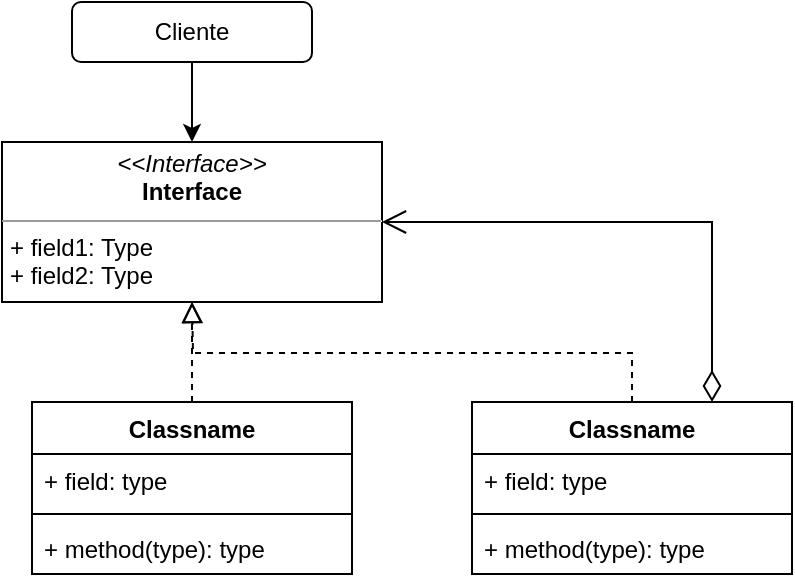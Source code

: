 <mxfile version="22.0.4" type="github">
  <diagram name="Página-1" id="NlpiCG9klhSIJNlOkJPN">
    <mxGraphModel dx="840" dy="427" grid="1" gridSize="10" guides="1" tooltips="1" connect="1" arrows="1" fold="1" page="1" pageScale="1" pageWidth="827" pageHeight="1169" math="0" shadow="0">
      <root>
        <mxCell id="0" />
        <mxCell id="1" parent="0" />
        <mxCell id="Nb7Q-IX65P9Gd8IJMnGJ-17" style="edgeStyle=orthogonalEdgeStyle;rounded=0;orthogonalLoop=1;jettySize=auto;html=1;entryX=0.5;entryY=0;entryDx=0;entryDy=0;" edge="1" parent="1" source="Nb7Q-IX65P9Gd8IJMnGJ-1" target="Nb7Q-IX65P9Gd8IJMnGJ-16">
          <mxGeometry relative="1" as="geometry" />
        </mxCell>
        <mxCell id="Nb7Q-IX65P9Gd8IJMnGJ-1" value="Cliente" style="rounded=1;whiteSpace=wrap;html=1;" vertex="1" parent="1">
          <mxGeometry x="130" y="100" width="120" height="30" as="geometry" />
        </mxCell>
        <mxCell id="Nb7Q-IX65P9Gd8IJMnGJ-19" style="edgeStyle=orthogonalEdgeStyle;rounded=0;orthogonalLoop=1;jettySize=auto;html=1;exitX=0.5;exitY=0;exitDx=0;exitDy=0;dashed=1;endArrow=block;endFill=0;endSize=8;" edge="1" parent="1" source="Nb7Q-IX65P9Gd8IJMnGJ-4">
          <mxGeometry relative="1" as="geometry">
            <mxPoint x="190" y="250" as="targetPoint" />
          </mxGeometry>
        </mxCell>
        <mxCell id="Nb7Q-IX65P9Gd8IJMnGJ-20" style="edgeStyle=orthogonalEdgeStyle;rounded=0;orthogonalLoop=1;jettySize=auto;html=1;entryX=1;entryY=0.5;entryDx=0;entryDy=0;exitX=0.75;exitY=0;exitDx=0;exitDy=0;endArrow=open;endFill=0;startArrow=diamondThin;startFill=0;targetPerimeterSpacing=3;endSize=10;startSize=13;" edge="1" parent="1" source="Nb7Q-IX65P9Gd8IJMnGJ-4" target="Nb7Q-IX65P9Gd8IJMnGJ-16">
          <mxGeometry relative="1" as="geometry" />
        </mxCell>
        <mxCell id="Nb7Q-IX65P9Gd8IJMnGJ-4" value="Classname" style="swimlane;fontStyle=1;align=center;verticalAlign=top;childLayout=stackLayout;horizontal=1;startSize=26;horizontalStack=0;resizeParent=1;resizeParentMax=0;resizeLast=0;collapsible=1;marginBottom=0;whiteSpace=wrap;html=1;" vertex="1" parent="1">
          <mxGeometry x="330" y="300" width="160" height="86" as="geometry" />
        </mxCell>
        <mxCell id="Nb7Q-IX65P9Gd8IJMnGJ-5" value="+ field: type" style="text;strokeColor=none;fillColor=none;align=left;verticalAlign=top;spacingLeft=4;spacingRight=4;overflow=hidden;rotatable=0;points=[[0,0.5],[1,0.5]];portConstraint=eastwest;whiteSpace=wrap;html=1;" vertex="1" parent="Nb7Q-IX65P9Gd8IJMnGJ-4">
          <mxGeometry y="26" width="160" height="26" as="geometry" />
        </mxCell>
        <mxCell id="Nb7Q-IX65P9Gd8IJMnGJ-6" value="" style="line;strokeWidth=1;fillColor=none;align=left;verticalAlign=middle;spacingTop=-1;spacingLeft=3;spacingRight=3;rotatable=0;labelPosition=right;points=[];portConstraint=eastwest;strokeColor=inherit;" vertex="1" parent="Nb7Q-IX65P9Gd8IJMnGJ-4">
          <mxGeometry y="52" width="160" height="8" as="geometry" />
        </mxCell>
        <mxCell id="Nb7Q-IX65P9Gd8IJMnGJ-7" value="+ method(type): type" style="text;strokeColor=none;fillColor=none;align=left;verticalAlign=top;spacingLeft=4;spacingRight=4;overflow=hidden;rotatable=0;points=[[0,0.5],[1,0.5]];portConstraint=eastwest;whiteSpace=wrap;html=1;" vertex="1" parent="Nb7Q-IX65P9Gd8IJMnGJ-4">
          <mxGeometry y="60" width="160" height="26" as="geometry" />
        </mxCell>
        <mxCell id="Nb7Q-IX65P9Gd8IJMnGJ-18" style="edgeStyle=orthogonalEdgeStyle;rounded=0;orthogonalLoop=1;jettySize=auto;html=1;entryX=0.5;entryY=1;entryDx=0;entryDy=0;dashed=1;endArrow=block;endFill=0;endSize=8;" edge="1" parent="1" source="Nb7Q-IX65P9Gd8IJMnGJ-12" target="Nb7Q-IX65P9Gd8IJMnGJ-16">
          <mxGeometry relative="1" as="geometry" />
        </mxCell>
        <mxCell id="Nb7Q-IX65P9Gd8IJMnGJ-12" value="Classname" style="swimlane;fontStyle=1;align=center;verticalAlign=top;childLayout=stackLayout;horizontal=1;startSize=26;horizontalStack=0;resizeParent=1;resizeParentMax=0;resizeLast=0;collapsible=1;marginBottom=0;whiteSpace=wrap;html=1;" vertex="1" parent="1">
          <mxGeometry x="110" y="300" width="160" height="86" as="geometry" />
        </mxCell>
        <mxCell id="Nb7Q-IX65P9Gd8IJMnGJ-13" value="+ field: type" style="text;strokeColor=none;fillColor=none;align=left;verticalAlign=top;spacingLeft=4;spacingRight=4;overflow=hidden;rotatable=0;points=[[0,0.5],[1,0.5]];portConstraint=eastwest;whiteSpace=wrap;html=1;" vertex="1" parent="Nb7Q-IX65P9Gd8IJMnGJ-12">
          <mxGeometry y="26" width="160" height="26" as="geometry" />
        </mxCell>
        <mxCell id="Nb7Q-IX65P9Gd8IJMnGJ-14" value="" style="line;strokeWidth=1;fillColor=none;align=left;verticalAlign=middle;spacingTop=-1;spacingLeft=3;spacingRight=3;rotatable=0;labelPosition=right;points=[];portConstraint=eastwest;strokeColor=inherit;" vertex="1" parent="Nb7Q-IX65P9Gd8IJMnGJ-12">
          <mxGeometry y="52" width="160" height="8" as="geometry" />
        </mxCell>
        <mxCell id="Nb7Q-IX65P9Gd8IJMnGJ-15" value="+ method(type): type" style="text;strokeColor=none;fillColor=none;align=left;verticalAlign=top;spacingLeft=4;spacingRight=4;overflow=hidden;rotatable=0;points=[[0,0.5],[1,0.5]];portConstraint=eastwest;whiteSpace=wrap;html=1;" vertex="1" parent="Nb7Q-IX65P9Gd8IJMnGJ-12">
          <mxGeometry y="60" width="160" height="26" as="geometry" />
        </mxCell>
        <mxCell id="Nb7Q-IX65P9Gd8IJMnGJ-16" value="&lt;p style=&quot;margin:0px;margin-top:4px;text-align:center;&quot;&gt;&lt;i&gt;&amp;lt;&amp;lt;Interface&amp;gt;&amp;gt;&lt;/i&gt;&lt;br&gt;&lt;b&gt;Interface&lt;/b&gt;&lt;/p&gt;&lt;hr size=&quot;1&quot;&gt;&lt;p style=&quot;margin:0px;margin-left:4px;&quot;&gt;+ field1: Type&lt;br&gt;+ field2: Type&lt;/p&gt;&lt;hr size=&quot;1&quot;&gt;&lt;p style=&quot;margin:0px;margin-left:4px;&quot;&gt;&lt;br&gt;&lt;/p&gt;" style="verticalAlign=top;align=left;overflow=fill;fontSize=12;fontFamily=Helvetica;html=1;whiteSpace=wrap;" vertex="1" parent="1">
          <mxGeometry x="95" y="170" width="190" height="80" as="geometry" />
        </mxCell>
      </root>
    </mxGraphModel>
  </diagram>
</mxfile>

